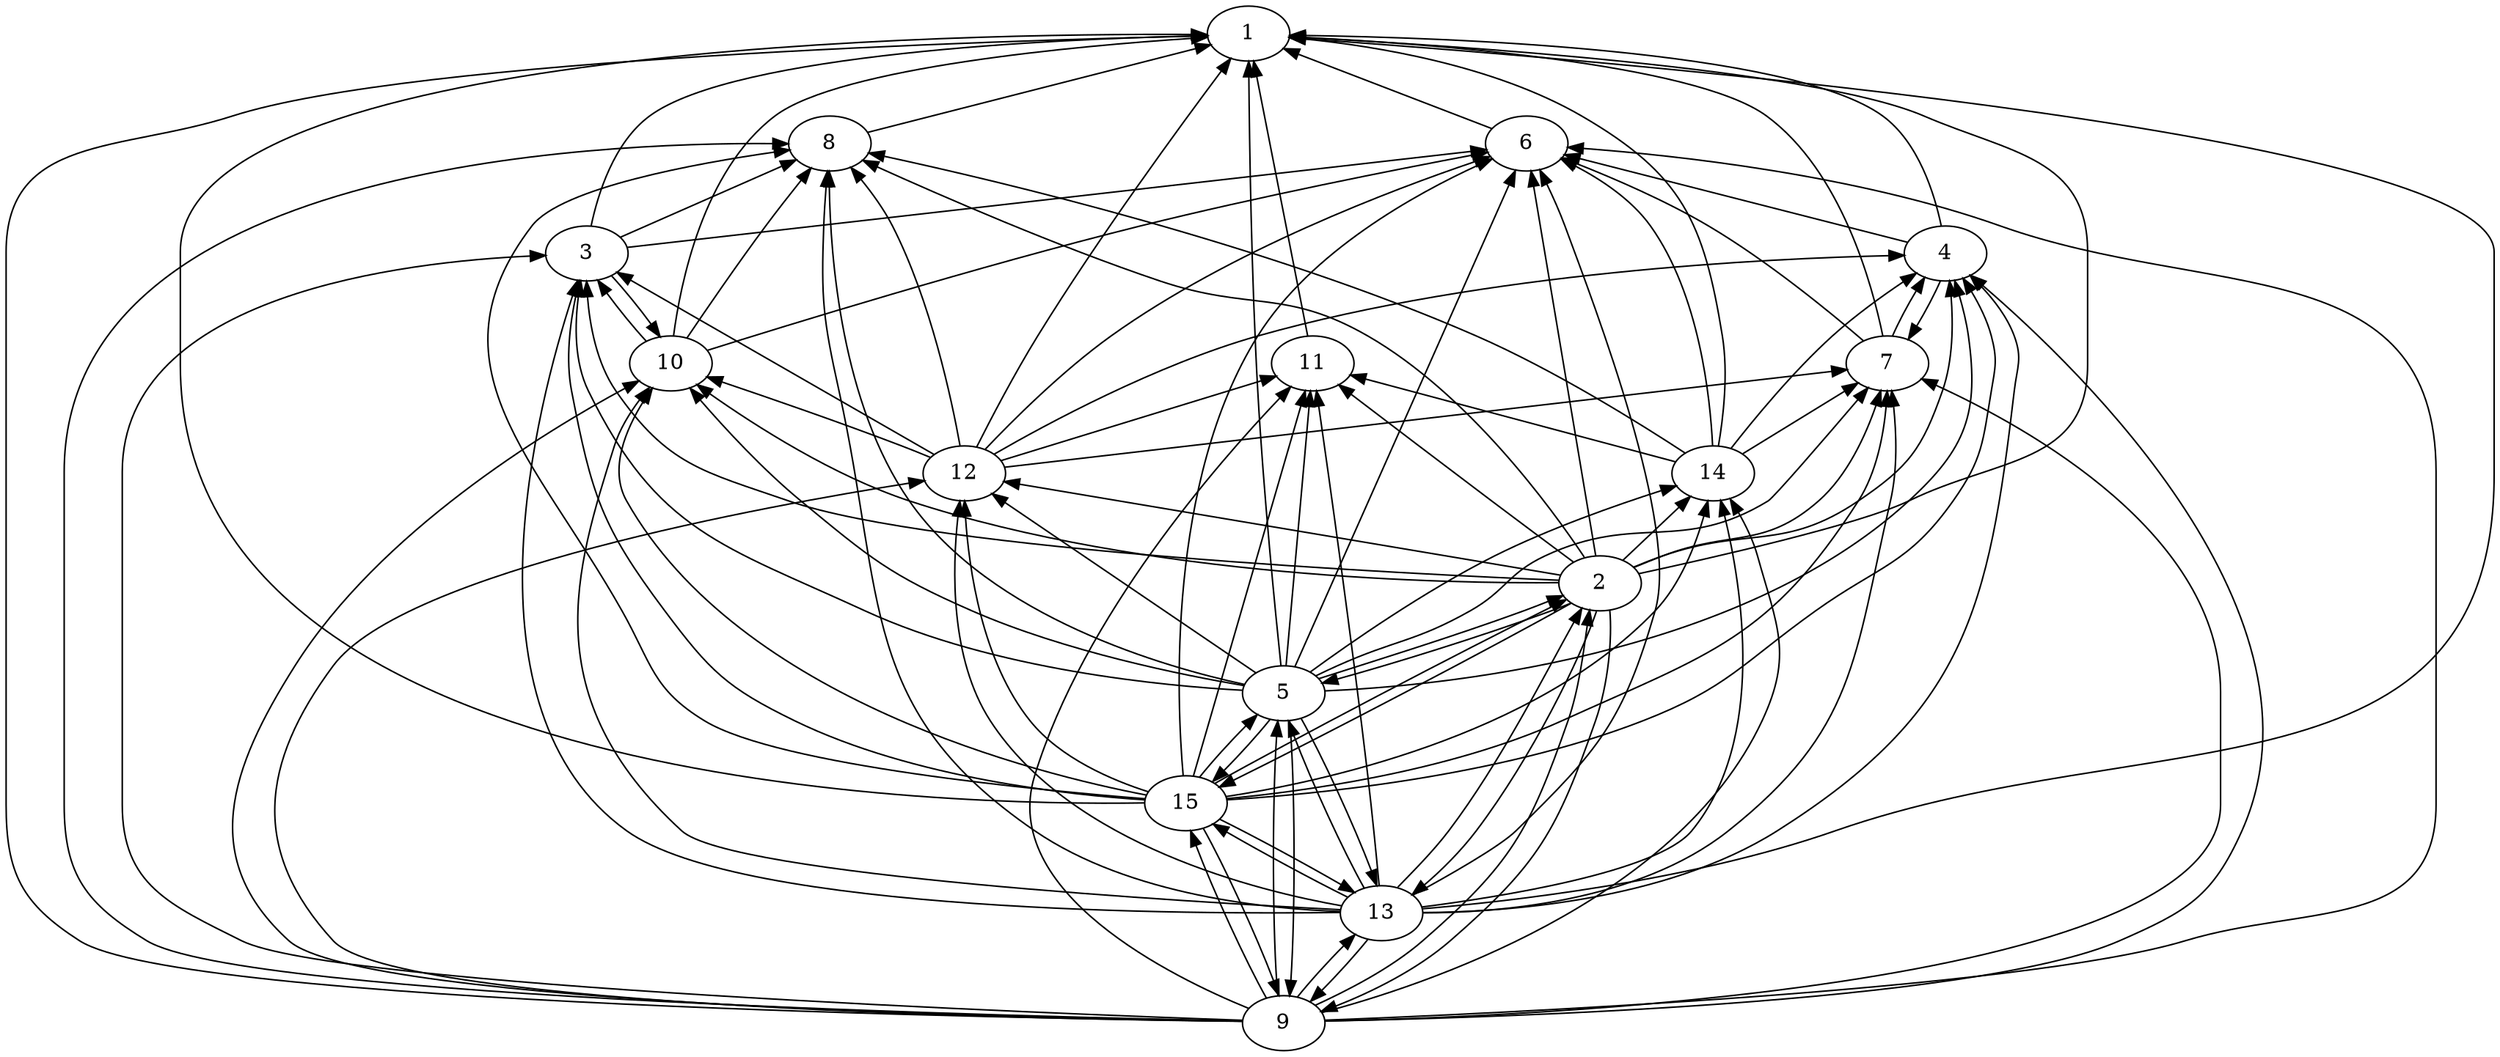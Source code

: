 strict digraph G {
	graph [bb="0,0,1628,684"];
	node [label="\N"];
	1	 [height=0.5,
		label=1,
		pos="813,666",
		width=0.75];
	2	 [height=0.5,
		label=2,
		pos="1043,306",
		width=0.75];
	1 -> 2	 [dir=back,
		pos="s,840.13,664.71 850.18,664.18 942.96,659.2 1182.4,643.6 1255,612 1312,587.2 1362,584.14 1362,522 1362,522 1362,522 1362,450 1362,\
310.69 1205.4,373.14 1075,324 1070.9,322.47 1066.8,320.48 1062.9,318.39"];
	3	 [height=0.5,
		label=3,
		pos="380,522",
		width=0.75];
	1 -> 3	 [dir=back,
		pos="s,785.75,665.58 775.55,665.34 688.69,663.11 476.67,653.46 421,612 397.73,594.67 387.31,561 382.92,540.11"];
	4	 [height=0.5,
		label=4,
		pos="1269,522",
		width=0.75];
	1 -> 4	 [dir=back,
		pos="s,840.02,664.01 850.15,663.23 946.29,655.76 1197.8,634.29 1228,612 1251.3,594.76 1261.7,561.06 1266.1,540.14"];
	5	 [height=0.5,
		label=5,
		pos="836,234",
		width=0.75];
	1 -> 5	 [dir=back,
		pos="s,813.1,647.78 813.18,637.54 813.58,593.47 814.87,506.06 819,432 822.7,365.52 830.49,286.74 834.09,251.99"];
	6	 [height=0.5,
		label=6,
		pos="995,594",
		width=0.75];
	1 -> 6	 [dir=back,
		pos="s,836.42,656.73 846.07,652.92 882.38,638.55 939.77,615.85 971.67,603.23"];
	7	 [height=0.5,
		label=7,
		pos="1231,450",
		width=0.75];
	1 -> 7	 [dir=back,
		pos="s,840.06,664.86 850.37,664.33 928.26,660.18 1104.7,647.06 1152,612 1200.5,576.05 1220.8,502.23 1227.8,468.07"];
	8	 [height=0.5,
		label=8,
		pos="539,594",
		width=0.75];
	1 -> 8	 [dir=back,
		pos="s,787.71,659.36 777.88,656.77 721.78,642.03 613.32,613.53 564.23,600.63"];
	9	 [height=0.5,
		label=9,
		pos="836,18",
		width=0.75];
	1 -> 9	 [dir=back,
		pos="s,786,664.53 775.9,663.95 664.31,657.59 333,637.03 228,612 122.03,586.74 0,630.94 0,522 0,522 0,522 0,162 0,116.67 9.9475,96.64 \
48,72 113.03,29.89 677.38,20.045 808.75,18.316"];
	10	 [height=0.5,
		label=10,
		pos="435,450",
		width=0.75];
	1 -> 10	 [dir=back,
		pos="s,785.81,664.43 775.71,663.75 702.92,658.7 545.35,644.26 503,612 456.17,576.32 441.3,502.36 436.82,468.12"];
	11	 [height=0.5,
		label=11,
		pos="855,450",
		width=0.75];
	1 -> 11	 [dir=back,
		pos="s,816.51,647.96 818.45,638 827.19,593.01 844.14,505.87 851.47,468.15"];
	12	 [height=0.5,
		label=12,
		pos="627,378",
		width=0.75];
	1 -> 12	 [dir=back,
		pos="s,801,649.67 795.05,641.49 768.27,604.57 716.74,532.17 677,468 661.66,443.23 645.58,413.52 635.93,395.2"];
	13	 [height=0.5,
		label=13,
		pos="900,90",
		width=0.75];
	1 -> 13	 [dir=back,
		pos="s,840.12,664.15 850.4,663.41 1010.2,651.87 1628,602.06 1628,522 1628,522 1628,522 1628,378 1628,160.03 1402.6,216.41 1197,144 1101.1,\
110.23 979.99,96.63 926.95,92.025"];
	14	 [height=0.5,
		label=14,
		pos="1117,378",
		width=0.75];
	1 -> 14	 [dir=back,
		pos="s,839.98,664.2 849.96,663.22 895.34,658.44 973.36,645.65 1031,612 1096.6,573.71 1110.8,542.97 1123,468 1127,443.27 1123.7,414.29 \
1120.6,396.04"];
	15	 [height=0.5,
		label=15,
		pos="772,162",
		width=0.75];
	1 -> 15	 [dir=back,
		pos="s,786.03,663.37 775.89,662.35 631.35,647.64 114,590.22 114,522 114,522 114,522 114,450 114,279.5 261.2,282.98 418,216 477.32,190.66 \
673.05,170.92 745.08,164.35"];
	2 -> 5	 [dir=back,
		pos="s,1018.2,298.26 1008.8,294.37 1003.5,292.16 998.08,289.94 993,288 946.27,270.19 890.82,252.91 859.71,242.87"];
	2 -> 9	 [dir=back,
		pos="s,1035.8,288.62 1034.1,278.68 1031.3,260.5 1028.1,236.31 1021,216 995.82,143.84 984.45,122.41 927,72 905.79,53.391 877.07,38.722 \
857.42,29.398"];
	2 -> 13	 [dir=back,
		pos="s,1030.7,289.97 1025.6,281.01 1007.3,248.08 977.65,189.04 944,144 933.94,130.53 920.69,117.03 911.08,106.9"];
	2 -> 15	 [dir=back,
		pos="s,1020.3,295.87 1011,291.3 954.28,262.93 837.99,201.09 791.56,174.53"];
	3 -> 2	 [dir=back,
		pos="s,379.82,503.83 380.4,493.7 381.93,474.76 386.48,450.08 399,432 432.91,383.05 455.75,379.54 512,360 606.75,327.09 921.02,311.22 \
1015.7,307.11"];
	3 -> 5	 [dir=back,
		pos="s,375.87,504.06 374.34,494.16 371.97,475.62 371.6,451.22 381,432 426.17,339.66 468.7,331.16 562,288 646.49,248.91 758.37,238.08 \
809.03,235.11"];
	3 -> 9	 [dir=back,
		pos="s,354.6,515.8 344.48,513.19 264.26,492.24 76,436.82 76,378 76,378 76,378 76,162 76,109.07 106.76,95.871 154,72 213.23,42.071 688.87,\
23.241 808.68,18.943"];
	3 -> 10	 [dir=back,
		pos="s,387.44,504.57 393.12,496.32 400.78,485.58 410.34,473.5 418.5,464.36"];
	3 -> 12	 [dir=back,
		pos="s,400.63,509.97 409.48,504.81 460.25,475.21 562.93,415.35 606.6,389.89"];
	3 -> 13	 [dir=back,
		pos="s,373.57,504.17 370.3,494.33 346.64,421.31 295.66,223.6 406,144 444.09,116.52 774.79,96.72 872.76,91.416"];
	3 -> 15	 [dir=back,
		pos="s,374.9,504.28 372.67,494.49 368.94,476.58 365.97,452.77 370,432 383.23,363.76 389.32,343.62 431,288 460.69,248.38 471.54,237.77 \
516,216 593.31,178.15 696.44,166.75 744.8,163.38"];
	4 -> 2	 [dir=back,
		pos="s,1271.8,503.83 1272.8,493.86 1274.2,475.7 1274,451.85 1267,432 1253.7,394 1245.3,382.61 1212,360 1163.1,326.81 1139.6,343.93 1084,\
324 1077.9,321.8 1071.3,319.1 1065.3,316.48"];
	4 -> 5	 [dir=back,
		pos="s,1275.2,504.26 1278.2,494.55 1280.6,486.13 1282.8,476.77 1284,468 1290.9,417.43 1282.6,394.48 1245,360 1185.7,305.67 1155.5,312.84 \
1079,288 1001.9,262.98 907.4,245.64 862.33,238.15"];
	4 -> 7	 [dir=back,
		pos="s,1255.1,506.38 1249.8,497.84 1244.1,488.04 1238.4,476.92 1234.5,467.87"];
	4 -> 9	 [dir=back,
		pos="s,1286.5,507.86 1294.3,501.2 1359.7,444.76 1525.2,283.58 1463,144 1443.5,100.3 1426.8,91.313 1383,72 1288.2,30.149 960.35,20.441 \
863.29,18.46"];
	4 -> 12	 [dir=back,
		pos="s,1242,519.89 1231.9,519.08 1138.7,511.49 896.57,490.21 819,468 753,449.1 681.26,409.97 647.18,390.12"];
	4 -> 13	 [dir=back,
		pos="s,1285.7,507.81 1292.9,500.43 1301.3,491.34 1309.6,480.07 1314,468 1319.4,452.96 1315.9,447.89 1314,432 1297.2,287.62 1281.7,222 \
1159,144 1120.3,119.41 984.64,100.35 926.63,93.137"];
	4 -> 14	 [dir=back,
		pos="s,1249.2,509.36 1240.8,503.63 1226.4,493.78 1209.2,481.02 1195,468 1169.4,444.49 1143.8,413.07 1129.3,394.26"];
	4 -> 15	 [dir=back,
		pos="s,1281.1,505.44 1286.4,496.9 1291.5,488.15 1296.4,478.02 1299,468 1303,452.51 1301.7,447.78 1299,432 1293.4,398.6 1293.5,387.67 \
1274,360 1244.4,318.16 1225.7,317.81 1184,288 1135.6,253.35 1126.5,237.7 1071,216 975.46,178.61 852.5,166.87 798.94,163.38"];
	5 -> 2	 [dir=back,
		pos="s,861.58,239.77 871.58,242.5 907.47,252.49 963.7,269.98 1011,288 1015.2,289.61 1019.6,291.41 1023.8,293.23"];
	5 -> 9	 [dir=back,
		pos="s,832.05,215.96 831.28,205.97 828.33,160.85 828.59,73.397 832.07,35.841"];
	5 -> 13	 [dir=back,
		pos="s,839.33,216.05 842.85,206.32 854,176.71 874.76,130.72 888.24,106.39"];
	5 -> 15	 [dir=back,
		pos="s,818.2,220.12 810.9,212.76 800.56,202.04 789.28,189.22 781.39,179.14"];
	6 -> 2	 [dir=back,
		pos="s,998,575.98 999.68,565.93 1009.5,507.19 1031.9,372.69 1040,324.01"];
	6 -> 3	 [dir=back,
		pos="s,968.18,590.86 957.94,589.66 844.61,576.39 504.49,536.57 406.62,525.12"];
	6 -> 4	 [dir=back,
		pos="s,1020.3,587.36 1030.1,584.77 1086.2,570.03 1194.7,541.53 1243.8,528.63"];
	6 -> 5	 [dir=back,
		pos="s,987.33,576.64 983.15,567.18 952.2,497.1 869.54,309.94 843.78,251.61"];
	6 -> 7	 [dir=back,
		pos="s,1018.6,585.16 1028.1,581.36 1052.6,571.47 1086.3,556.63 1114,540 1152.2,517.04 1192.5,483.71 1214.4,464.72"];
	6 -> 9	 [dir=back,
		pos="s,1021.9,592.42 1031.9,591.68 1091.1,587.06 1210.2,574.04 1305,540 1442.1,490.77 1590,523.7 1590,378 1590,378 1590,378 1590,162 \
1590,78.857 1505.5,96.299 1426,72 1318.4,39.12 963.9,23.003 863.01,19.009"];
	6 -> 10	 [dir=back,
		pos="s,968.99,589.12 959.15,587.23 909.94,577.73 818.83,559.43 742,540 635.92,513.17 511.31,474.34 459.5,457.86"];
	6 -> 12	 [dir=back,
		pos="s,970.43,586.18 960.69,582.89 906.82,564.44 800.53,523.9 723,468 691.31,445.15 659.12,412.67 641.24,393.62"];
	6 -> 13	 [dir=back,
		pos="s,1003.9,576.8 1008.3,567.58 1012.4,558.92 1016.7,549.17 1020,540 1039.7,485.97 1095,343.25 1079,288 1057.9,215.28 1041.9,197.18 \
988,144 982.51,138.59 944.68,116.07 920.43,101.88"];
	6 -> 14	 [dir=back,
		pos="s,1018,584.36 1027.1,579.76 1044,570.68 1063.7,557.35 1076,540 1107.7,495.11 1115,427.91 1116.6,396.03"];
	6 -> 15	 [dir=back,
		pos="s,971.94,584.61 962.75,580.44 922.13,561.58 853.5,523.36 819,468 759.87,373.12 765.8,230.41 770.1,180.23"];
	7 -> 2	 [dir=back,
		pos="s,1226.4,431.93 1223.3,422.21 1216.4,402.39 1204.6,376.44 1186,360 1150,328.18 1128.7,341.67 1084,324 1077.9,321.6 1071.4,318.84 \
1065.4,316.21"];
	7 -> 4	 [dir=back,
		pos="s,1244.8,465.48 1250.2,474.26 1255.9,483.93 1261.5,494.87 1265.4,503.83"];
	7 -> 5	 [dir=back,
		pos="s,1217.6,434.06 1210.9,426.13 1189.1,400.24 1156.7,362.26 1153,360 1096,325.11 1067.5,352.33 1007,324 982.52,312.55 981.55,301.26 \
958,288 921.54,267.46 908.97,269.58 871,252 866.54,249.93 861.81,247.6 857.33,245.33"];
	7 -> 9	 [dir=back,
		pos="s,1254.3,440.34 1263.5,436.16 1324.3,407.85 1449,337.17 1449,234 1449,234 1449,234 1449,162 1449,39.834 981.76,21.223 863.13,18.466"];
	7 -> 12	 [dir=back,
		pos="s,1204.3,446.81 1194.2,445.61 1082.7,432.32 750.58,392.73 653.77,381.19"];
	7 -> 13	 [dir=back,
		pos="s,1234,431.8 1235.2,421.71 1237,403.79 1237.7,380.27 1233,360 1208.8,255.83 1210.5,210.75 1127,144 1096.1,119.28 979.99,100.83 926.86,\
93.481"];
	7 -> 14	 [dir=back,
		pos="s,1211.1,437.46 1202.5,432.01 1182,419.04 1154.8,401.86 1136.6,390.4"];
	7 -> 15	 [dir=back,
		pos="s,1230.9,431.67 1230.2,421.63 1228.4,402.86 1223.8,378.4 1212,360 1154,269.61 1115.7,260.5 1018,216 943.19,181.93 845.59,168.78 \
799.01,164.2"];
	8 -> 2	 [dir=back,
		pos="s,561.31,583.51 570.65,579.21 612.28,560.13 688.04,526.7 755,504 814.22,483.93 836.8,499.18 891,468 956.19,430.5 1010.3,356.13 1032.3,\
322.82"];
	8 -> 3	 [dir=back,
		pos="s,516.56,583.84 507.08,579.55 476.12,565.53 429.92,544.6 402.59,532.23"];
	8 -> 5	 [dir=back,
		pos="s,538.56,575.75 538.63,565.7 539.37,518.78 546.73,423.74 591,360 644.2,283.39 758.51,250.39 809.96,239"];
	8 -> 9	 [dir=back,
		pos="s,512.2,591.21 502.11,589.96 425.68,580.14 246.86,549.54 123,468 77.044,437.75 38,433.02 38,378 38,378 38,378 38,162 38,115.35 52.266,\
96.438 92,72 154.05,33.836 681.75,21.043 808.64,18.505"];
	8 -> 10	 [dir=back,
		pos="s,526.26,578.12 519.91,570.07 512.62,560.77 504.31,549.98 497,540 478.61,514.9 458.34,485.02 446.14,466.79"];
	8 -> 12	 [dir=back,
		pos="s,553.23,578.5 559.68,570.69 566.91,561.6 574.58,550.79 580,540 604.6,491.07 618.34,427.19 623.96,396.3"];
	8 -> 13	 [dir=back,
		pos="s,537.33,576.02 536.53,565.99 535.9,557.64 535.31,548.45 535,540 533.22,491.83 534.61,479.07 545,432 575.27,294.87 559.44,223.8 \
675,144 707.23,121.74 820.91,102.06 873.25,93.946"];
	8 -> 14	 [dir=back,
		pos="s,565.06,588.63 574.86,586.52 649.13,570.34 824.36,528.6 962,468 1013.3,445.43 1069.1,410.11 1097.7,391.12"];
	8 -> 15	 [dir=back,
		pos="s,512.36,590.59 502.39,589.15 451.4,581.57 363.1,565.11 344,540 274.36,448.45 346.52,388.21 403,288 422.64,253.15 422.87,236.86 \
457,216 505.41,186.42 677.49,169.64 744.76,164.09"];
	9 -> 2	 [dir=back,
		pos="s,860.95,25.006 870.39,28.628 893.46,37.905 923.2,52.87 945,72 1002.4,122.41 1013.8,143.84 1039,216 1047.4,240.15 1050.4,269.77 \
1049.2,288.28"];
	9 -> 5	 [dir=back,
		pos="s,839.93,35.841 840.72,46.073 843.66,91.121 843.41,178.3 839.95,215.96"];
	9 -> 13	 [dir=back,
		pos="s,853.96,32.04 861.26,39.403 871.58,50.113 882.81,62.898 890.67,72.937"];
	9 -> 15	 [dir=back,
		pos="s,832.58,36.21 829.04,45.972 817.84,75.657 797.11,121.55 783.68,145.76"];
	10 -> 2	 [dir=back,
		pos="s,453.03,436.29 461.21,430.39 490.99,409.22 541.85,376.35 591,360 670.96,333.41 931.35,313.65 1016.1,307.79"];
	10 -> 3	 [dir=back,
		pos="s,427.62,467.34 421.75,475.87 414.16,486.48 404.76,498.38 396.68,507.43"];
	10 -> 5	 [dir=back,
		pos="s,448.09,433.92 454.59,426.26 470.98,407.17 495.54,380.29 520,360 565.54,322.21 577.85,311.86 632,288 692.85,261.19 769.96,245.25 \
809.69,238.25"];
	10 -> 9	 [dir=back,
		pos="s,413.23,439.04 404.35,434.27 351.63,405.57 244.16,339.5 189,252 146.33,184.31 125.77,125.81 185,72 231.8,29.486 691.05,20.064 808.67,\
18.341"];
	10 -> 12	 [dir=back,
		pos="s,459.26,441.91 469.06,438.59 499.83,428.09 546.26,411.81 586,396 592.07,393.59 598.57,390.82 604.56,388.19"];
	10 -> 13	 [dir=back,
		pos="s,420.1,434.42 413.73,426.47 407.02,417.57 400.46,406.93 397,396 370.99,313.85 345.86,232.03 442,144 473.96,114.74 779.43,96.348 \
872.94,91.37"];
	10 -> 15	 [dir=back,
		pos="s,422.26,433.91 416.61,425.35 405.04,406.61 394.32,380.62 406,360 479.95,229.39 674.91,180.37 745.78,166.53"];
	11 -> 2	 [dir=back,
		pos="s,872.82,436.25 880.96,429.97 904.64,411.7 940.64,383.99 972,360 989.96,346.26 1010.5,330.63 1024.9,319.73"];
	11 -> 5	 [dir=back,
		pos="s,853.41,431.96 852.51,421.71 848.55,376.64 840.91,289.79 837.6,252.15"];
	11 -> 9	 [dir=back,
		pos="s,839.86,434.72 832.78,427.26 791.96,383.69 706.35,283.55 675,180 652.08,104.29 762.66,48.197 812.58,27.126"];
	11 -> 12	 [dir=back,
		pos="s,830.17,442.16 820.52,439.11 773.97,424.41 692.17,398.58 651.46,385.72"];
	11 -> 13	 [dir=back,
		pos="s,857.61,432.01 859.06,421.87 866.07,372.82 880.69,268.43 891,180 893.89,155.2 896.66,126.49 898.35,108.29"];
	11 -> 14	 [dir=back,
		pos="s,880.12,443.1 889.87,440.42 943.51,425.68 1045,397.8 1092,384.88"];
	11 -> 15	 [dir=back,
		pos="s,849.81,431.98 847.02,422.3 830.14,363.75 791.25,228.79 777.19,180.01"];
	12 -> 2	 [dir=back,
		pos="s,653.34,373.44 663.24,371.73 745.56,357.48 945.06,322.95 1016.8,310.54"];
	12 -> 5	 [dir=back,
		pos="s,645.92,364.97 654.21,359.25 697.2,329.63 779.76,272.75 816.98,247.11"];
	12 -> 9	 [dir=back,
		pos="s,600.57,374.05 590.58,372.47 498.39,357.65 259.85,313.93 214,252 166.4,187.71 159.93,130.96 214,72 254.75,27.561 694.53,19.578 \
808.93,18.249"];
	12 -> 13	 [dir=back,
		pos="s,624.2,359.95 623.07,349.64 619.81,315.11 619.32,256.41 646,216 699.16,135.48 819.81,104.4 873.44,94.251"];
	12 -> 15	 [dir=back,
		pos="s,627.24,359.88 627.78,349.89 630.13,314.97 638.82,255.22 670,216 689.58,191.38 723.5,176.64 746.82,168.93"];
	13 -> 2	 [dir=back,
		pos="s,920.6,101.78 928.31,108.18 939.78,118.15 952.36,131.09 962,144 998.2,192.46 1029.8,257.11 1040.4,288.04"];
	13 -> 5	 [dir=back,
		pos="s,896.58,108.21 893.04,117.97 881.84,147.66 861.11,193.55 847.68,217.76"];
	13 -> 9	 [dir=back,
		pos="s,882.2,76.118 874.9,68.758 864.56,58.044 853.28,45.22 845.39,35.143"];
	13 -> 15	 [dir=back,
		pos="s,881.65,103.35 872.93,108.6 849.63,122.44 816.6,140.8 794.64,151.99"];
	14 -> 2	 [dir=back,
		pos="s,1101.7,363.08 1094.4,355.98 1082.7,344.61 1068.7,331.03 1058.3,320.9"];
	14 -> 5	 [dir=back,
		pos="s,1092.3,370.48 1082.4,367.3 1052.9,357.6 1009.7,342.1 974,324 928.6,300.97 879.61,266.45 853.98,247.56"];
	14 -> 9	 [dir=back,
		pos="s,1128.6,361.35 1133.8,352.51 1138.7,343.82 1143.4,333.82 1146,324 1158.4,277.61 1168.3,259.53 1148,216 1092.5,96.758 925.83,41.522 \
861.61,24.246"];
	14 -> 13	 [dir=back,
		pos="s,1122.2,360.29 1124.7,350.33 1136.2,302.43 1151.6,203.47 1103,144 1080.7,116.75 976.66,99.897 926.78,93.251"];
	14 -> 15	 [dir=back,
		pos="s,1113.4,360.02 1110.8,350.21 1105.3,330.77 1095.4,305.3 1079,288 999.81,204.7 857.6,174.71 798.69,165.53"];
	15 -> 2	 [dir=back,
		pos="s,794.56,172.05 803.78,176.61 860.48,204.94 976.96,266.89 1023.4,293.47"];
	15 -> 5	 [dir=back,
		pos="s,789.96,176.04 797.26,183.4 807.58,194.11 818.81,206.9 826.67,216.94"];
	15 -> 9	 [dir=back,
		pos="s,775.33,144.05 778.85,134.32 790,104.71 810.76,58.724 824.24,34.39"];
	15 -> 13	 [dir=back,
		pos="s,790.39,148.63 799.09,143.39 822.37,129.57 855.32,111.24 877.27,100.05"];
}
